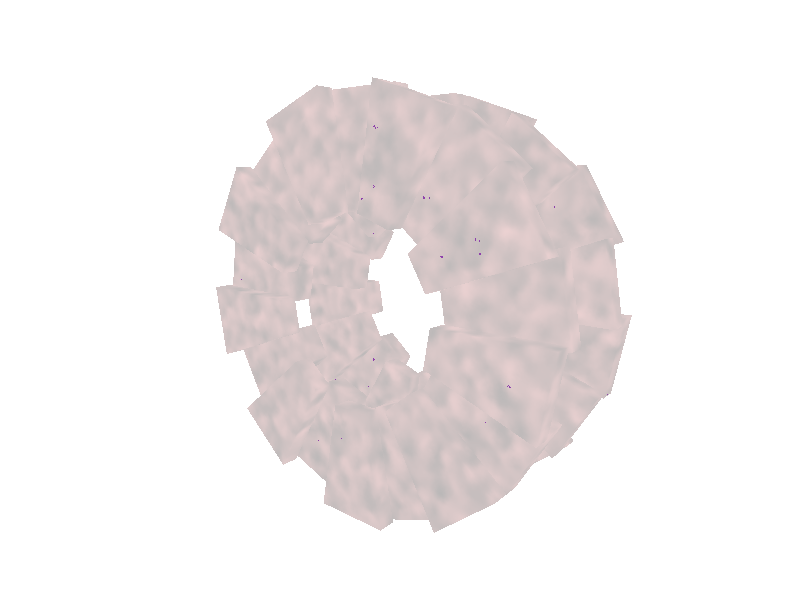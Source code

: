#include "textures.inc"
#include "colors.inc"
#include "glass.inc"

background { color White }

union {
   prism {
      linear_spline
      linear_sweep
      0, 0.5,
      5,
      <1.05, 2>, <0.5, -1>, <-0.5, -1>, <-1.05, 2>, <1.05, 2>
      scale 1
      translate z*3.5
      rotate y*240
   }
   
   prism {
      linear_spline
      linear_sweep
      0, 0.5,
      5,
      <1.05, 2>, <0.5, -1>, <-0.5, -1>, <-1.05, 2>, <1.05, 2>
      scale 1
      translate z*3.5
      rotate <0, 0, 0>
   }
   
   prism {
      linear_spline
      linear_sweep
      0, 0.5,
      5,
      <1.05, 2>, <0.5, -1>, <-0.5, -1>, <-1.05, 2>, <1.05, 2>
      scale 1
      translate <0, 0.6, 3.5>
      rotate y*20
   }
   
   prism {
      linear_spline
      linear_sweep
      0, 0.5,
      5,
      <1.05, 2>, <0.5, -1>, <-0.5, -1>, <-1.05, 2>, <1.05, 2>
      scale 1
      translate z*3.5
      rotate y*40
   }
   
   prism {
      linear_spline
      linear_sweep
      0, 0.5,
      5,
      <1.05, 2>, <0.5, -1>, <-0.5, -1>, <-1.05, 2>, <1.05, 2>
      scale 1
      translate <0, 0.6, 3.5>
      rotate y*60
   }
   
   prism {
      linear_spline
      linear_sweep
      0, 0.5,
      5,
      <1.05, 2>, <0.5, -1>, <-0.5, -1>, <-1.05, 2>, <1.05, 2>
      scale 1
      translate z*3.5
      rotate y*80
   }
   
   prism {
      linear_spline
      linear_sweep
      0, 0.5,
      5,
      <1.05, 2>, <0.5, -1>, <-0.5, -1>, <-1.05, 2>, <1.05, 2>
      scale 1
      translate <0, 0.6, 3.5>
      rotate y*100
   }
   
   prism {
      linear_spline
      linear_sweep
      0, 0.5,
      5,
      <1.05, 2>, <0.5, -1>, <-0.5, -1>, <-1.05, 2>, <1.05, 2>
      scale 1
      translate z*3.5
      rotate y*120
   }
   
   prism {
      linear_spline
      linear_sweep
      0, 0.5,
      5,
      <1.05, 2>, <0.5, -1>, <-0.5, -1>, <-1.05, 2>, <1.05, 2>
      scale 1
      translate <0, 0.6, 3.5>
      rotate y*140
   }
   
   prism {
      linear_spline
      linear_sweep
      0, 0.5,
      5,
      <1.05, 2>, <0.5, -1>, <-0.5, -1>, <-1.05, 2>, <1.05, 2>
      scale 1
      translate z*3.5
      rotate y*160
   }
   
   prism {
      linear_spline
      linear_sweep
      0, 0.5,
      5,
      <1.05, 2>, <0.5, -1>, <-0.5, -1>, <-1.05, 2>, <1.05, 2>
      scale 1
      translate <0, 0.6, 3.5>
      rotate y*180
   }
   
   prism {
      linear_spline
      linear_sweep
      0, 0.5,
      5,
      <1.05, 2>, <0.5, -1>, <-0.5, -1>, <-1.05, 2>, <1.05, 2>
      scale 1
      translate z*3.5
      rotate y*200
   }
   
   prism {
      linear_spline
      linear_sweep
      0, 0.5,
      5,
      <1.05, 2>, <0.5, -1>, <-0.5, -1>, <-1.05, 2>, <1.05, 2>
      scale 1
      translate <0, 0.6, 3.5>
      rotate y*220
   }
   
   prism {
      linear_spline
      linear_sweep
      0, 0.5,
      5,
      <1.05, 2>, <0.5, -1>, <-0.5, -1>, <-1.05, 2>, <1.05, 2>
      scale 1
      translate <0, 0.6, 3.5>
      rotate y*260
   }
   
   prism {
      linear_spline
      linear_sweep
      0, 0.5,
      5,
      <1.05, 2>, <0.5, -1>, <-0.5, -1>, <-1.05, 2>, <1.05, 2>
      scale 1
      translate z*3.5
      rotate y*280
   }
   
   prism {
      linear_spline
      linear_sweep
      0, 0.5,
      5,
      <1.05, 2>, <0.5, -1>, <-0.5, -1>, <-1.05, 2>, <1.05, 2>
      scale 1
      translate <0, 0.6, 3.5>
      rotate y*300
   }
   
   prism {
      linear_spline
      linear_sweep
      0, 0.5,
      5,
      <1.05, 2>, <0.5, -1>, <-0.5, -1>, <-1.05, 2>, <1.05, 2>
      scale 1
      translate z*3.5
      rotate y*320
   }
   
   prism {
      linear_spline
      linear_sweep
      0, 0.5,
      5,
      <1.05, 2>, <0.5, -1>, <-0.5, -1>, <-1.05, 2>, <1.05, 2>
      scale 1
      translate <0, 0.6, 3.5>
      rotate y*340
   }
   rotate x*90
   
   texture { PinkAlabaster }

}

union {
   prism {
      linear_spline
      linear_sweep
      0, 0.5,
      5,
      <1.05, 2>, <0.5, -1>, <-0.5, -1>, <-1.05, 2>, <1.05, 2>
      scale 1
      translate z*3.5
      rotate y*240
   }
   
   prism {
      linear_spline
      linear_sweep
      0, 0.5,
      5,
      <1.05, 2>, <0.5, -1>, <-0.5, -1>, <-1.05, 2>, <1.05, 2>
      scale 1
      translate z*3.5
      rotate <0, 0, 0>
   }
   
   prism {
      linear_spline
      linear_sweep
      0, 0.5,
      5,
      <1.05, 2>, <0.5, -1>, <-0.5, -1>, <-1.05, 2>, <1.05, 2>
      scale 1
      translate <0, 0.6, 3.5>
      rotate y*20
   }
   
   prism {
      linear_spline
      linear_sweep
      0, 0.5,
      5,
      <1.05, 2>, <0.5, -1>, <-0.5, -1>, <-1.05, 2>, <1.05, 2>
      scale 1
      translate z*3.5
      rotate y*40
   }
   
   prism {
      linear_spline
      linear_sweep
      0, 0.5,
      5,
      <1.05, 2>, <0.5, -1>, <-0.5, -1>, <-1.05, 2>, <1.05, 2>
      scale 1
      translate <0, 0.6, 3.5>
      rotate y*60
   }
   
   prism {
      linear_spline
      linear_sweep
      0, 0.5,
      5,
      <1.05, 2>, <0.5, -1>, <-0.5, -1>, <-1.05, 2>, <1.05, 2>
      scale 1
      translate z*3.5
      rotate y*80
   }
   
   prism {
      linear_spline
      linear_sweep
      0, 0.5,
      5,
      <1.05, 2>, <0.5, -1>, <-0.5, -1>, <-1.05, 2>, <1.05, 2>
      scale 1
      translate <0, 0.6, 3.5>
      rotate y*100
   }
   
   prism {
      linear_spline
      linear_sweep
      0, 0.5,
      5,
      <1.05, 2>, <0.5, -1>, <-0.5, -1>, <-1.05, 2>, <1.05, 2>
      scale 1
      translate z*3.5
      rotate y*120
   }
   
   prism {
      linear_spline
      linear_sweep
      0, 0.5,
      5,
      <1.05, 2>, <0.5, -1>, <-0.5, -1>, <-1.05, 2>, <1.05, 2>
      scale 1
      translate <0, 0.6, 3.5>
      rotate y*140
   }
   
   prism {
      linear_spline
      linear_sweep
      0, 0.5,
      5,
      <1.05, 2>, <0.5, -1>, <-0.5, -1>, <-1.05, 2>, <1.05, 2>
      scale 1
      translate z*3.5
      rotate y*160
   }
   
   prism {
      linear_spline
      linear_sweep
      0, 0.5,
      5,
      <1.05, 2>, <0.5, -1>, <-0.5, -1>, <-1.05, 2>, <1.05, 2>
      scale 1
      translate <0, 0.6, 3.5>
      rotate y*180
   }
   
   prism {
      linear_spline
      linear_sweep
      0, 0.5,
      5,
      <1.05, 2>, <0.5, -1>, <-0.5, -1>, <-1.05, 2>, <1.05, 2>
      scale 1
      translate z*3.5
      rotate y*200
   }
   
   prism {
      linear_spline
      linear_sweep
      0, 0.5,
      5,
      <1.05, 2>, <0.5, -1>, <-0.5, -1>, <-1.05, 2>, <1.05, 2>
      scale 1
      translate <0, 0.6, 3.5>
      rotate y*220
   }
   
   prism {
      linear_spline
      linear_sweep
      0, 0.5,
      5,
      <1.05, 2>, <0.5, -1>, <-0.5, -1>, <-1.05, 2>, <1.05, 2>
      scale 1
      translate <0, 0.6, 3.5>
      rotate y*260
   }
   
   prism {
      linear_spline
      linear_sweep
      0, 0.5,
      5,
      <1.05, 2>, <0.5, -1>, <-0.5, -1>, <-1.05, 2>, <1.05, 2>
      scale 1
      translate z*3.5
      rotate y*280
   }
   
   prism {
      linear_spline
      linear_sweep
      0, 0.5,
      5,
      <1.05, 2>, <0.5, -1>, <-0.5, -1>, <-1.05, 2>, <1.05, 2>
      scale 1
      translate <0, 0.6, 3.5>
      rotate y*300
   }
   
   prism {
      linear_spline
      linear_sweep
      0, 0.5,
      5,
      <1.05, 2>, <0.5, -1>, <-0.5, -1>, <-1.05, 2>, <1.05, 2>
      scale 1
      translate z*3.5
      rotate y*320
   }
   
   prism {
      linear_spline
      linear_sweep
      0, 0.5,
      5,
      <1.05, 2>, <0.5, -1>, <-0.5, -1>, <-1.05, 2>, <1.05, 2>
      scale 1
      translate <0, 0.6, 3.5>
      rotate y*340
   }
   
   texture { PinkAlabaster }

   rotate <90, 0, 20>
   translate z*3
}

global_settings {
   adc_bailout 0.00392157
   assumed_gamma 1.5
   noise_generator 2
}

light_source {
   <-23, 24.0435, 9>, rgb <1, 1, 1>
}

camera {
   perspective
   location <-10.25, 3.3, 14.53>
   sky <0, 1, 0>
   direction <0, 0, 1>
   right <1.33333, 0, 0>
   up <0, 1, 0>
   look_at <0.0279824, 0.0563424, 1.99687>
}